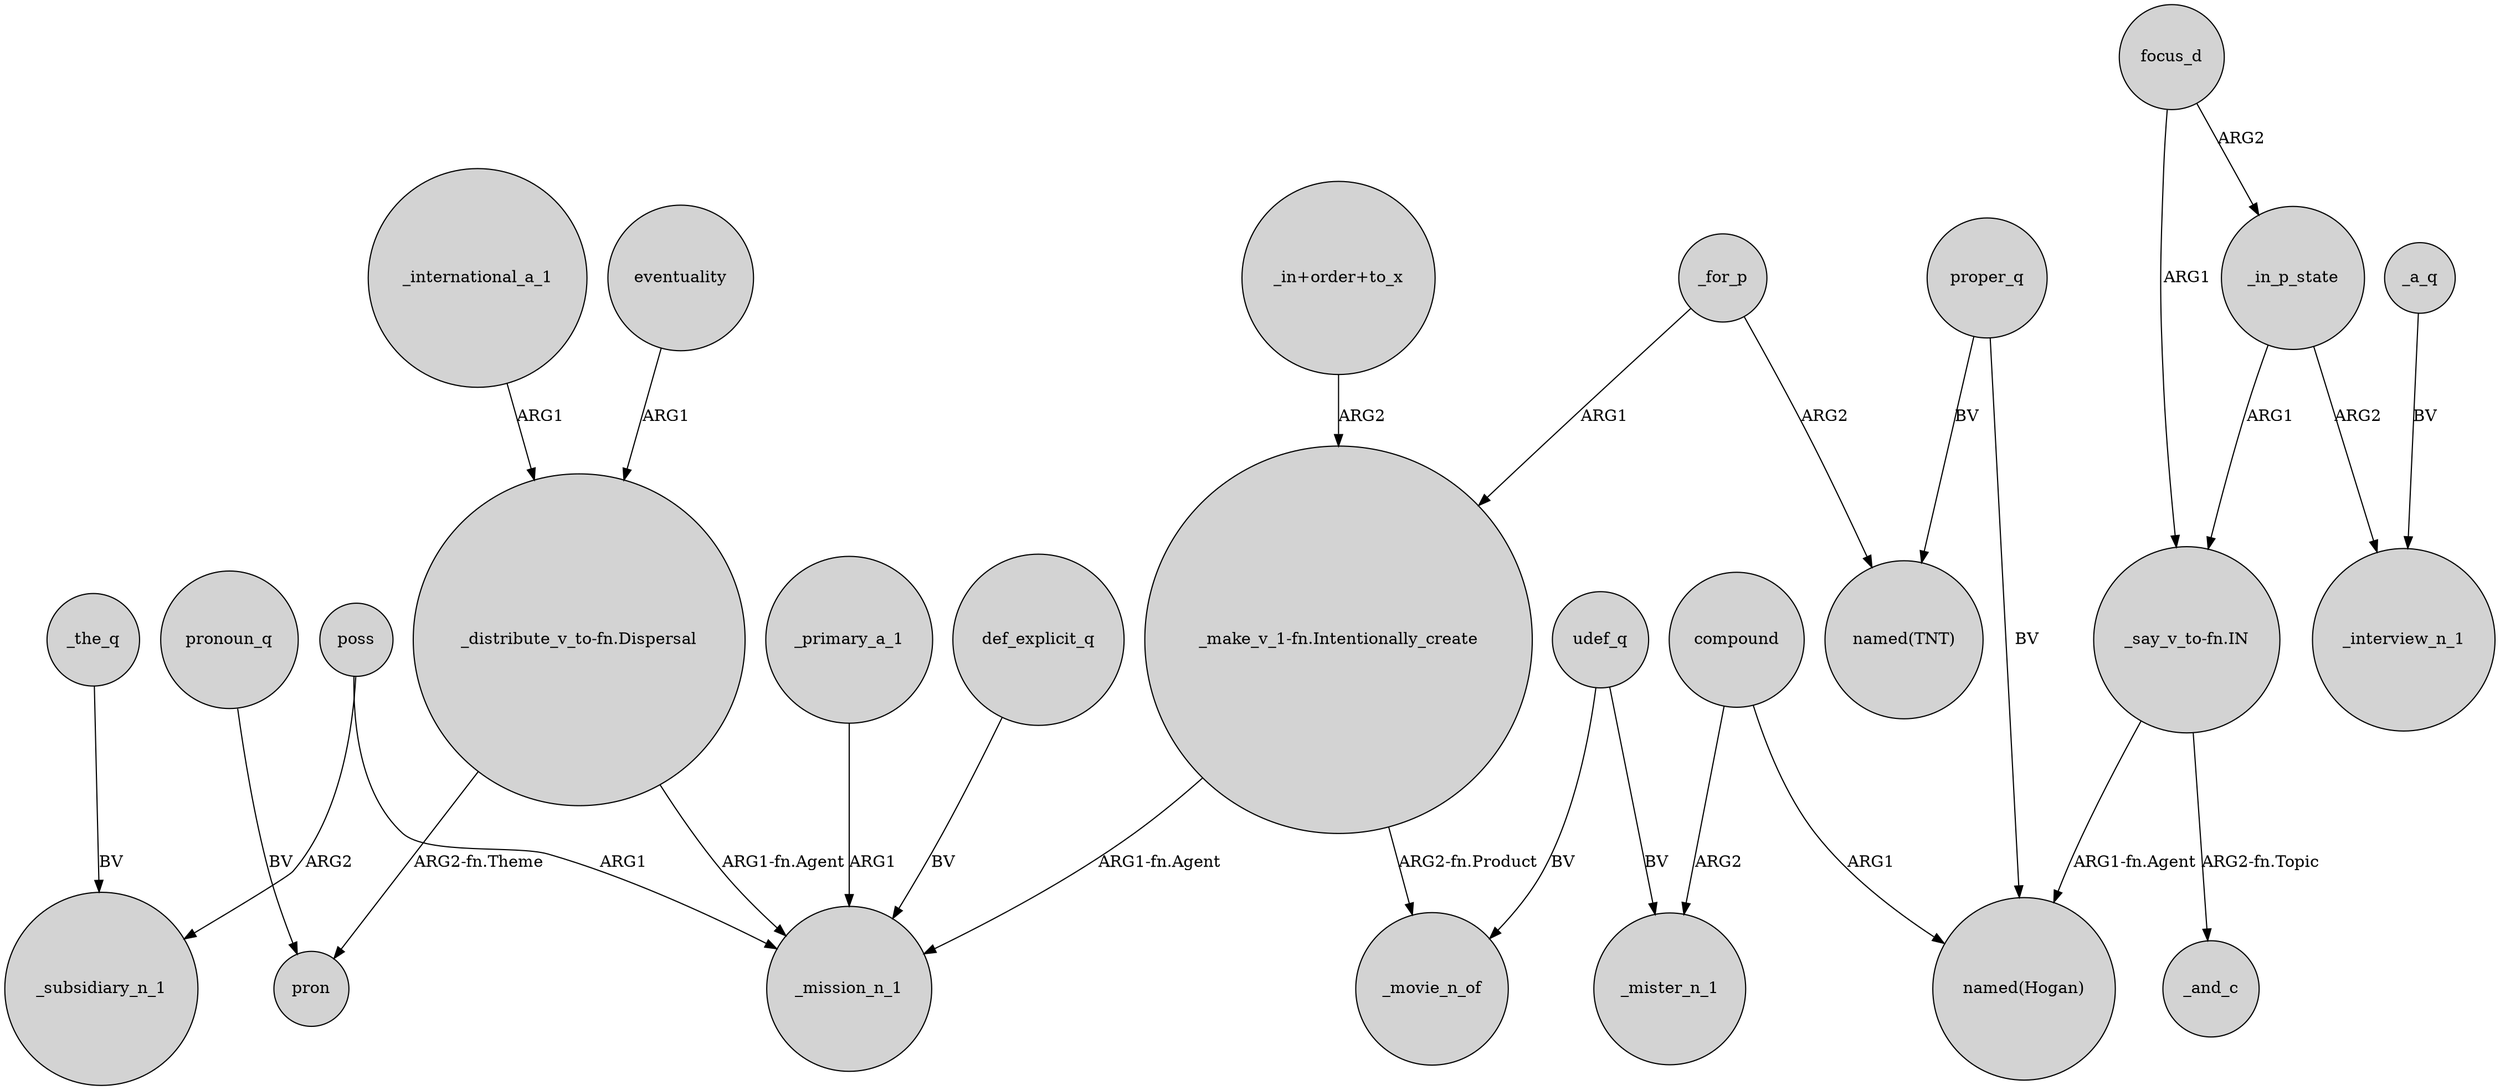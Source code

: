 digraph {
	node [shape=circle style=filled]
	"_make_v_1-fn.Intentionally_create" -> _mission_n_1 [label="ARG1-fn.Agent"]
	"_distribute_v_to-fn.Dispersal" -> pron [label="ARG2-fn.Theme"]
	"_make_v_1-fn.Intentionally_create" -> _movie_n_of [label="ARG2-fn.Product"]
	compound -> "named(Hogan)" [label=ARG1]
	_primary_a_1 -> _mission_n_1 [label=ARG1]
	compound -> _mister_n_1 [label=ARG2]
	_a_q -> _interview_n_1 [label=BV]
	focus_d -> _in_p_state [label=ARG2]
	udef_q -> _mister_n_1 [label=BV]
	"_in+order+to_x" -> "_make_v_1-fn.Intentionally_create" [label=ARG2]
	_the_q -> _subsidiary_n_1 [label=BV]
	poss -> _subsidiary_n_1 [label=ARG2]
	proper_q -> "named(TNT)" [label=BV]
	pronoun_q -> pron [label=BV]
	proper_q -> "named(Hogan)" [label=BV]
	def_explicit_q -> _mission_n_1 [label=BV]
	_for_p -> "_make_v_1-fn.Intentionally_create" [label=ARG1]
	_for_p -> "named(TNT)" [label=ARG2]
	poss -> _mission_n_1 [label=ARG1]
	eventuality -> "_distribute_v_to-fn.Dispersal" [label=ARG1]
	_in_p_state -> _interview_n_1 [label=ARG2]
	"_say_v_to-fn.IN" -> _and_c [label="ARG2-fn.Topic"]
	_international_a_1 -> "_distribute_v_to-fn.Dispersal" [label=ARG1]
	"_distribute_v_to-fn.Dispersal" -> _mission_n_1 [label="ARG1-fn.Agent"]
	"_say_v_to-fn.IN" -> "named(Hogan)" [label="ARG1-fn.Agent"]
	_in_p_state -> "_say_v_to-fn.IN" [label=ARG1]
	udef_q -> _movie_n_of [label=BV]
	focus_d -> "_say_v_to-fn.IN" [label=ARG1]
}
